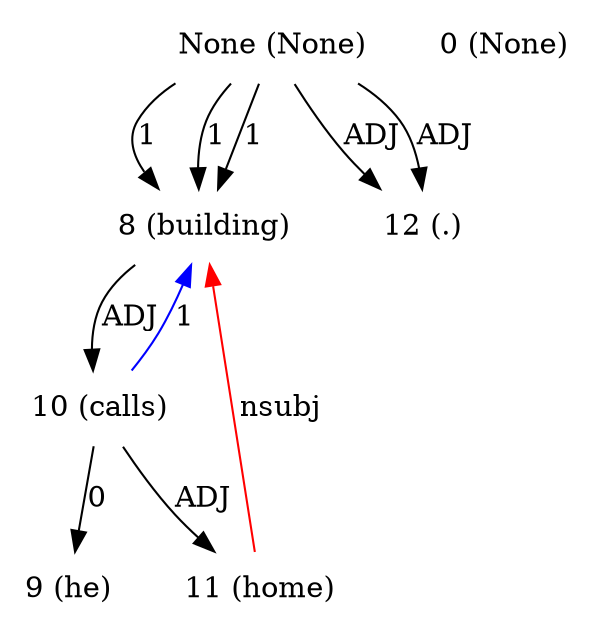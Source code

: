 digraph G{
edge [dir=forward]
node [shape=plaintext]

None [label="None (None)"]
None -> 8 [label="1"]
None -> 12 [label="ADJ"]
None [label="None (None)"]
None -> 8 [label="1"]
None -> 12 [label="ADJ"]
None [label="None (None)"]
None -> 8 [label="1"]
0 [label="0 (None)"]
8 [label="8 (building)"]
8 -> 10 [label="ADJ"]
11 -> 8 [label="nsubj", color="red"]
9 [label="9 (he)"]
10 [label="10 (calls)"]
10 -> 8 [label="1", color="blue"]
10 -> 9 [label="0"]
10 -> 11 [label="ADJ"]
11 [label="11 (home)"]
12 [label="12 (.)"]
}
